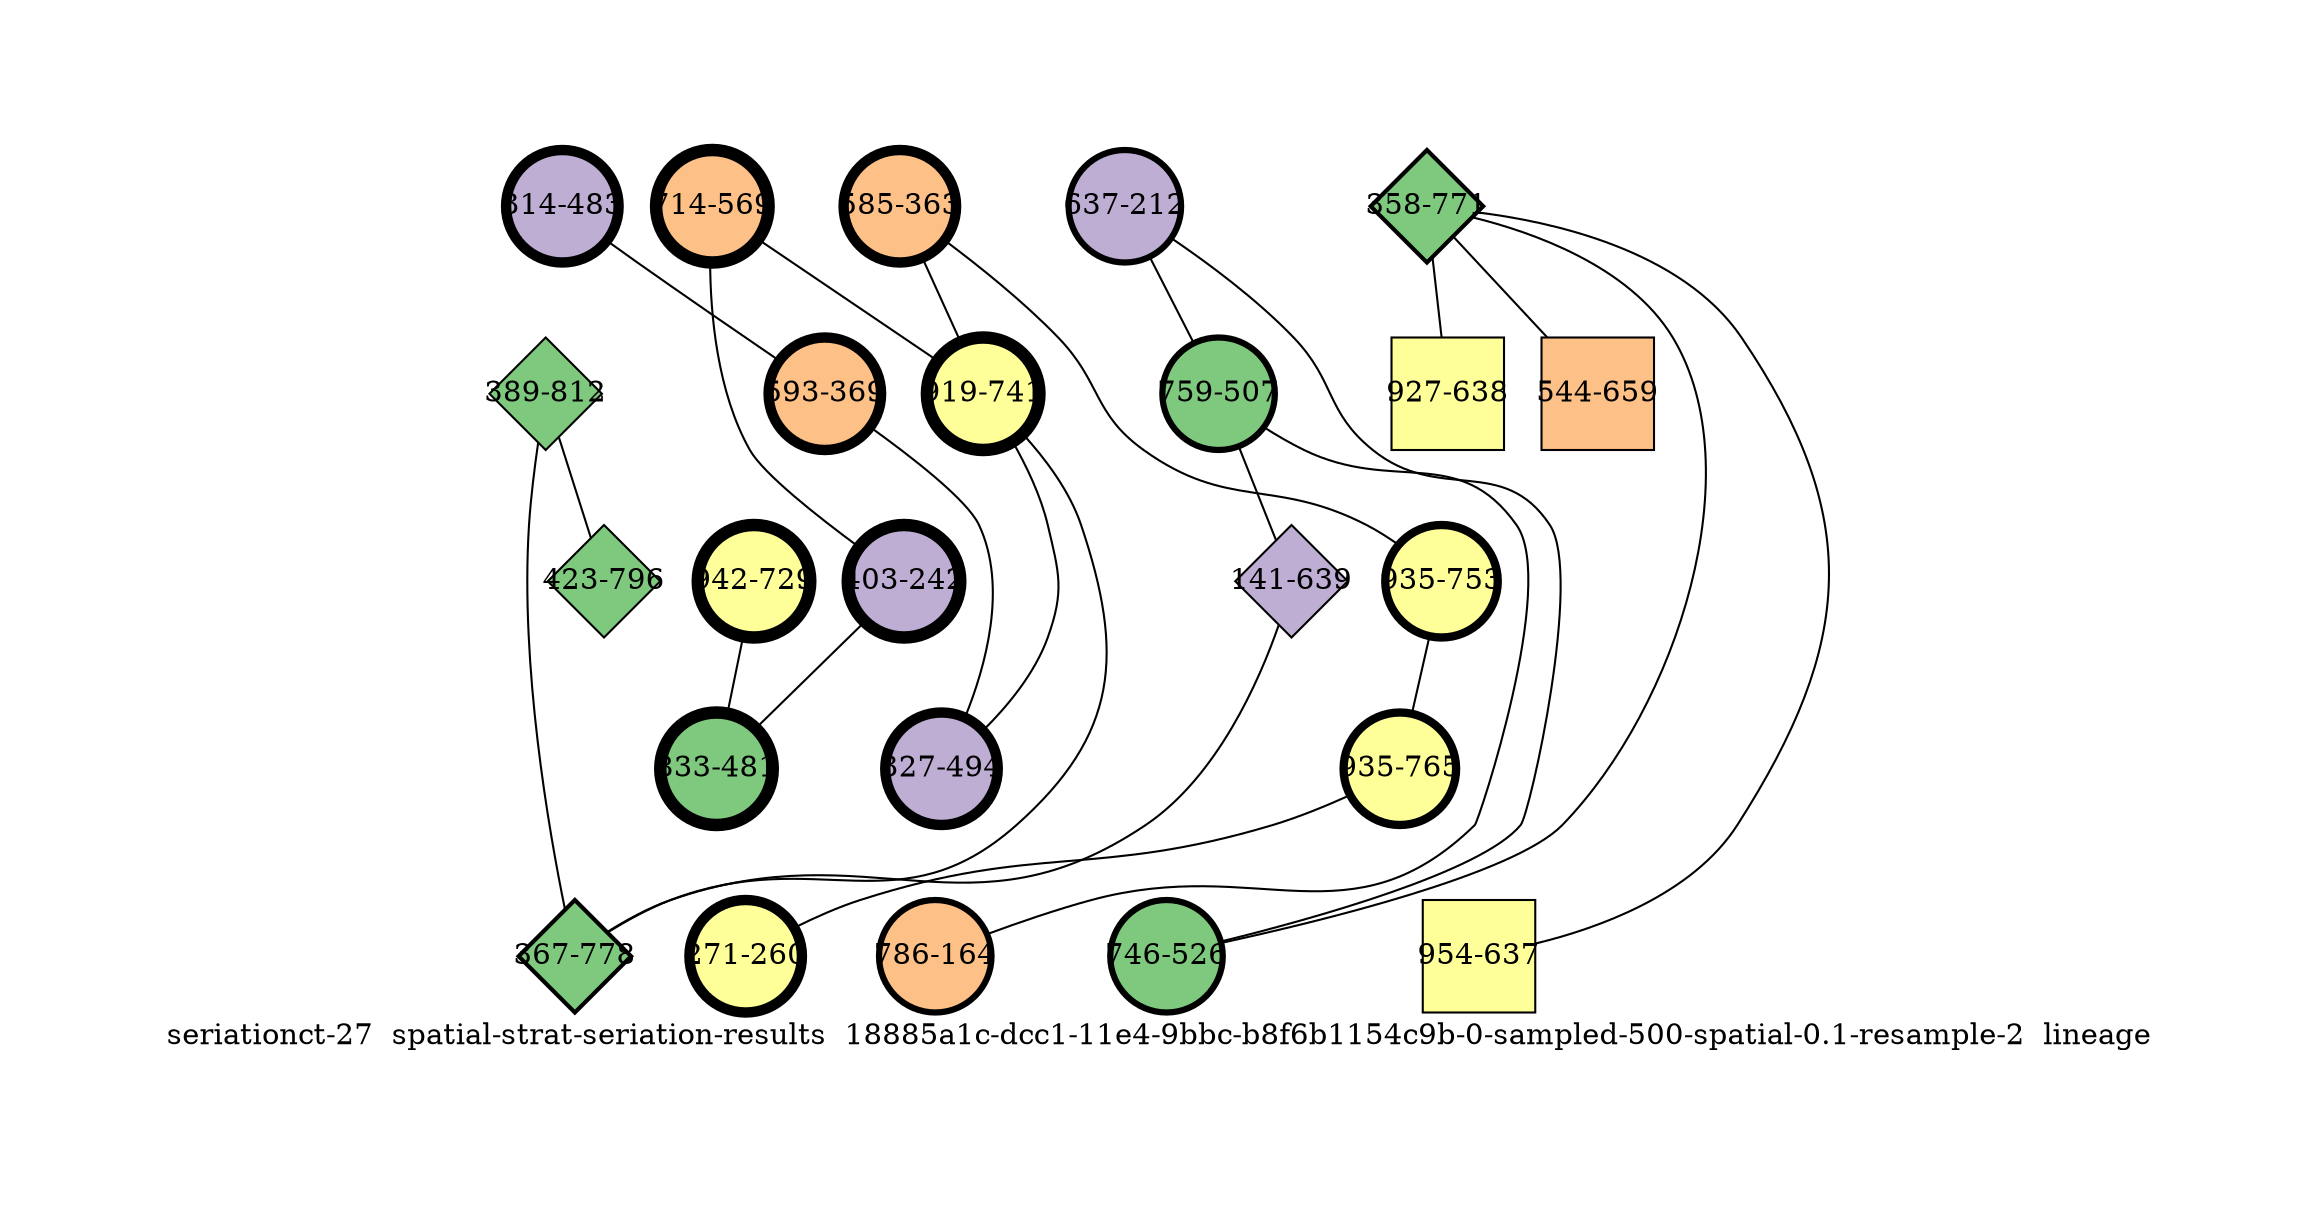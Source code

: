 strict graph "seriationct-27  spatial-strat-seriation-results  18885a1c-dcc1-11e4-9bbc-b8f6b1154c9b-0-sampled-500-spatial-0.1-resample-2  lineage" {
labelloc=b;
ratio=auto;
pad="1.0";
label="seriationct-27  spatial-strat-seriation-results  18885a1c-dcc1-11e4-9bbc-b8f6b1154c9b-0-sampled-500-spatial-0.1-resample-2  lineage";
node [width="0.75", style=filled, fixedsize=true, height="0.75", shape=circle, label=""];
0 [xCoordinate="212.0", appears_in_slice=3, yCoordinate="637.0", colorscheme=accent6, lineage_id=0, short_label="637-212", label="637-212", shape=circle, cluster_id=1, fillcolor=2, size="500.0", id=0, penwidth="3.0"];
1 [xCoordinate="812.0", appears_in_slice=1, yCoordinate="389.0", colorscheme=accent6, lineage_id=2, short_label="389-812", label="389-812", shape=diamond, cluster_id=0, fillcolor=1, size="500.0", id=1, penwidth="1.0"];
2 [xCoordinate="507.0", appears_in_slice=3, yCoordinate="759.0", colorscheme=accent6, lineage_id=0, short_label="759-507", label="759-507", shape=circle, cluster_id=0, fillcolor=1, size="500.0", id=2, penwidth="3.0"];
3 [xCoordinate="569.0", appears_in_slice=6, yCoordinate="714.0", colorscheme=accent6, lineage_id=0, short_label="714-569", label="714-569", shape=circle, cluster_id=2, fillcolor=3, size="500.0", id=3, penwidth="6.0"];
4 [xCoordinate="363.0", appears_in_slice=5, yCoordinate="585.0", colorscheme=accent6, lineage_id=0, short_label="585-363", label="585-363", shape=circle, cluster_id=2, fillcolor=3, size="500.0", id=4, penwidth="5.0"];
5 [xCoordinate="771.0", appears_in_slice=2, yCoordinate="358.0", colorscheme=accent6, lineage_id=2, short_label="358-771", label="358-771", shape=diamond, cluster_id=0, fillcolor=1, size="500.0", id=5, penwidth="2.0"];
6 [xCoordinate="483.0", appears_in_slice=5, yCoordinate="314.0", colorscheme=accent6, lineage_id=0, short_label="314-483", label="314-483", shape=circle, cluster_id=1, fillcolor=2, size="500.0", id=6, penwidth="5.0"];
7 [xCoordinate="729.0", appears_in_slice=6, yCoordinate="942.0", colorscheme=accent6, lineage_id=0, short_label="942-729", label="942-729", shape=circle, cluster_id=3, fillcolor=4, size="500.0", id=7, penwidth="6.0"];
8 [xCoordinate="796.0", appears_in_slice=1, yCoordinate="423.0", colorscheme=accent6, lineage_id=2, short_label="423-796", label="423-796", shape=diamond, cluster_id=0, fillcolor=1, size="500.0", id=8, penwidth="1.0"];
9 [xCoordinate="753.0", appears_in_slice=4, yCoordinate="935.0", colorscheme=accent6, lineage_id=0, short_label="935-753", label="935-753", shape=circle, cluster_id=3, fillcolor=4, size="500.0", id=9, penwidth="4.0"];
10 [xCoordinate="637.0", appears_in_slice=1, yCoordinate="954.0", colorscheme=accent6, lineage_id=1, short_label="954-637", label="954-637", shape=square, cluster_id=3, fillcolor=4, size="500.0", id=10, penwidth="1.0"];
11 [xCoordinate="242.0", appears_in_slice=6, yCoordinate="403.0", colorscheme=accent6, lineage_id=0, short_label="403-242", label="403-242", shape=circle, cluster_id=1, fillcolor=2, size="500.0", id=11, penwidth="6.0"];
12 [xCoordinate="526.0", appears_in_slice=3, yCoordinate="746.0", colorscheme=accent6, lineage_id=0, short_label="746-526", label="746-526", shape=circle, cluster_id=0, fillcolor=1, size="500.0", id=12, penwidth="3.0"];
13 [xCoordinate="741.0", appears_in_slice=6, yCoordinate="919.0", colorscheme=accent6, lineage_id=0, short_label="919-741", label="919-741", shape=circle, cluster_id=3, fillcolor=4, size="500.0", id=13, penwidth="6.0"];
14 [xCoordinate="164.0", appears_in_slice=3, yCoordinate="786.0", colorscheme=accent6, lineage_id=0, short_label="786-164", label="786-164", shape=circle, cluster_id=2, fillcolor=3, size="500.0", id=14, penwidth="3.0"];
15 [xCoordinate="639.0", appears_in_slice=1, yCoordinate="141.0", colorscheme=accent6, lineage_id=2, short_label="141-639", label="141-639", shape=diamond, cluster_id=1, fillcolor=2, size="500.0", id=15, penwidth="1.0"];
16 [xCoordinate="778.0", appears_in_slice=2, yCoordinate="367.0", colorscheme=accent6, lineage_id=2, short_label="367-778", label="367-778", shape=diamond, cluster_id=0, fillcolor=1, size="500.0", id=16, penwidth="2.0"];
17 [xCoordinate="369.0", appears_in_slice=5, yCoordinate="593.0", colorscheme=accent6, lineage_id=0, short_label="593-369", label="593-369", shape=circle, cluster_id=2, fillcolor=3, size="500.0", id=17, penwidth="5.0"];
18 [xCoordinate="481.0", appears_in_slice=6, yCoordinate="833.0", colorscheme=accent6, lineage_id=0, short_label="833-481", label="833-481", shape=circle, cluster_id=0, fillcolor=1, size="500.0", id=18, penwidth="6.0"];
19 [xCoordinate="765.0", appears_in_slice=4, yCoordinate="935.0", colorscheme=accent6, lineage_id=0, short_label="935-765", label="935-765", shape=circle, cluster_id=3, fillcolor=4, size="500.0", id=19, penwidth="4.0"];
20 [xCoordinate="638.0", appears_in_slice=1, yCoordinate="927.0", colorscheme=accent6, lineage_id=1, short_label="927-638", label="927-638", shape=square, cluster_id=3, fillcolor=4, size="500.0", id=20, penwidth="1.0"];
21 [xCoordinate="494.0", appears_in_slice=5, yCoordinate="327.0", colorscheme=accent6, lineage_id=0, short_label="327-494", label="327-494", shape=circle, cluster_id=1, fillcolor=2, size="500.0", id=21, penwidth="5.0"];
22 [xCoordinate="260.0", appears_in_slice=5, yCoordinate="271.0", colorscheme=accent6, lineage_id=0, short_label="271-260", label="271-260", shape=circle, cluster_id=3, fillcolor=4, size="500.0", id=22, penwidth="5.0"];
23 [xCoordinate="659.0", appears_in_slice=1, yCoordinate="544.0", colorscheme=accent6, lineage_id=1, short_label="544-659", label="544-659", shape=square, cluster_id=2, fillcolor=3, size="500.0", id=23, penwidth="1.0"];
0 -- 2  [inverseweight="21.3980246255", weight="0.0467332857822"];
0 -- 12  [inverseweight="21.3200716356", weight="0.0469041575982"];
1 -- 8  [inverseweight="26.5747001726", weight="0.0376297754445"];
1 -- 16  [inverseweight="1.15899834618", weight="0.862814000814"];
2 -- 14  [inverseweight="3.80077057032", weight="0.26310454196"];
2 -- 15  [inverseweight="2.95904613833", weight="0.337946741366"];
3 -- 11  [inverseweight="17.1498585143", weight="0.0583095189485"];
3 -- 13  [inverseweight="1.39760800035", weight="0.715508210994"];
4 -- 9  [inverseweight="4.67800742853", weight="0.213766227454"];
4 -- 13  [inverseweight="2.45227711371", weight="0.407784256685"];
5 -- 20  [inverseweight="1.31209644889", weight="0.762139094916"];
5 -- 10  [inverseweight="1.26598101697", weight="0.789901259652"];
5 -- 12  [inverseweight="1.83188285281", weight="0.545886435076"];
5 -- 23  [inverseweight="3.10696879251", weight="0.321857111153"];
6 -- 17  [inverseweight="24.7536885744", weight="0.0403980197534"];
7 -- 18  [inverseweight="26.8801665285", weight="0.0372021504755"];
9 -- 19  [inverseweight="24.6932399162", weight="0.0404969134626"];
11 -- 18  [inverseweight="18.2818106032", weight="0.0546991773247"];
13 -- 16  [inverseweight="1.23377459907", weight="0.810520820214"];
13 -- 21  [inverseweight="1.85913433575", weight="0.537884746019"];
15 -- 16  [inverseweight="5.72410689434", weight="0.174699742415"];
17 -- 21  [inverseweight="11.0919563677", weight="0.0901554213567"];
19 -- 22  [inverseweight="8.57240833123", weight="0.116653332571"];
}
